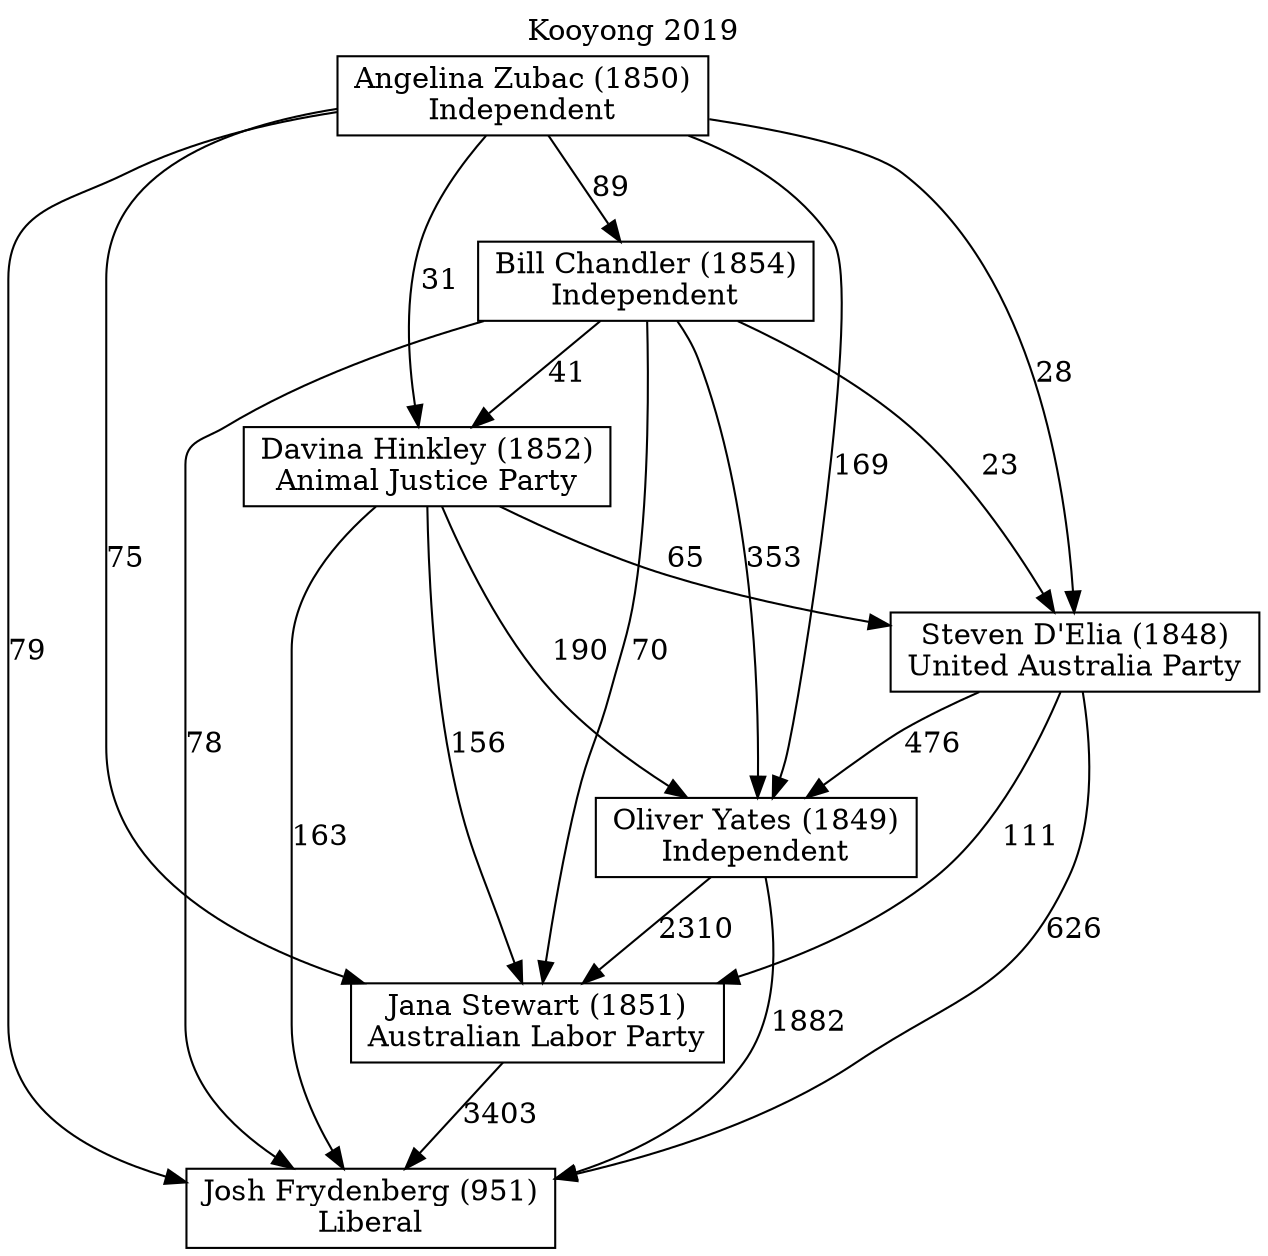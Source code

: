 // House preference flow
digraph "Josh Frydenberg (951)_Kooyong_2019" {
	graph [label="Kooyong 2019" labelloc=t mclimit=10]
	node [shape=box]
	"Josh Frydenberg (951)" [label="Josh Frydenberg (951)
Liberal"]
	"Jana Stewart (1851)" [label="Jana Stewart (1851)
Australian Labor Party"]
	"Oliver Yates (1849)" [label="Oliver Yates (1849)
Independent"]
	"Steven D'Elia (1848)" [label="Steven D'Elia (1848)
United Australia Party"]
	"Davina Hinkley (1852)" [label="Davina Hinkley (1852)
Animal Justice Party"]
	"Bill Chandler (1854)" [label="Bill Chandler (1854)
Independent"]
	"Angelina Zubac (1850)" [label="Angelina Zubac (1850)
Independent"]
	"Jana Stewart (1851)" -> "Josh Frydenberg (951)" [label=3403]
	"Oliver Yates (1849)" -> "Jana Stewart (1851)" [label=2310]
	"Steven D'Elia (1848)" -> "Oliver Yates (1849)" [label=476]
	"Davina Hinkley (1852)" -> "Steven D'Elia (1848)" [label=65]
	"Bill Chandler (1854)" -> "Davina Hinkley (1852)" [label=41]
	"Angelina Zubac (1850)" -> "Bill Chandler (1854)" [label=89]
	"Oliver Yates (1849)" -> "Josh Frydenberg (951)" [label=1882]
	"Steven D'Elia (1848)" -> "Josh Frydenberg (951)" [label=626]
	"Davina Hinkley (1852)" -> "Josh Frydenberg (951)" [label=163]
	"Bill Chandler (1854)" -> "Josh Frydenberg (951)" [label=78]
	"Angelina Zubac (1850)" -> "Josh Frydenberg (951)" [label=79]
	"Angelina Zubac (1850)" -> "Davina Hinkley (1852)" [label=31]
	"Bill Chandler (1854)" -> "Steven D'Elia (1848)" [label=23]
	"Angelina Zubac (1850)" -> "Steven D'Elia (1848)" [label=28]
	"Davina Hinkley (1852)" -> "Oliver Yates (1849)" [label=190]
	"Bill Chandler (1854)" -> "Oliver Yates (1849)" [label=353]
	"Angelina Zubac (1850)" -> "Oliver Yates (1849)" [label=169]
	"Steven D'Elia (1848)" -> "Jana Stewart (1851)" [label=111]
	"Davina Hinkley (1852)" -> "Jana Stewart (1851)" [label=156]
	"Bill Chandler (1854)" -> "Jana Stewart (1851)" [label=70]
	"Angelina Zubac (1850)" -> "Jana Stewart (1851)" [label=75]
}
